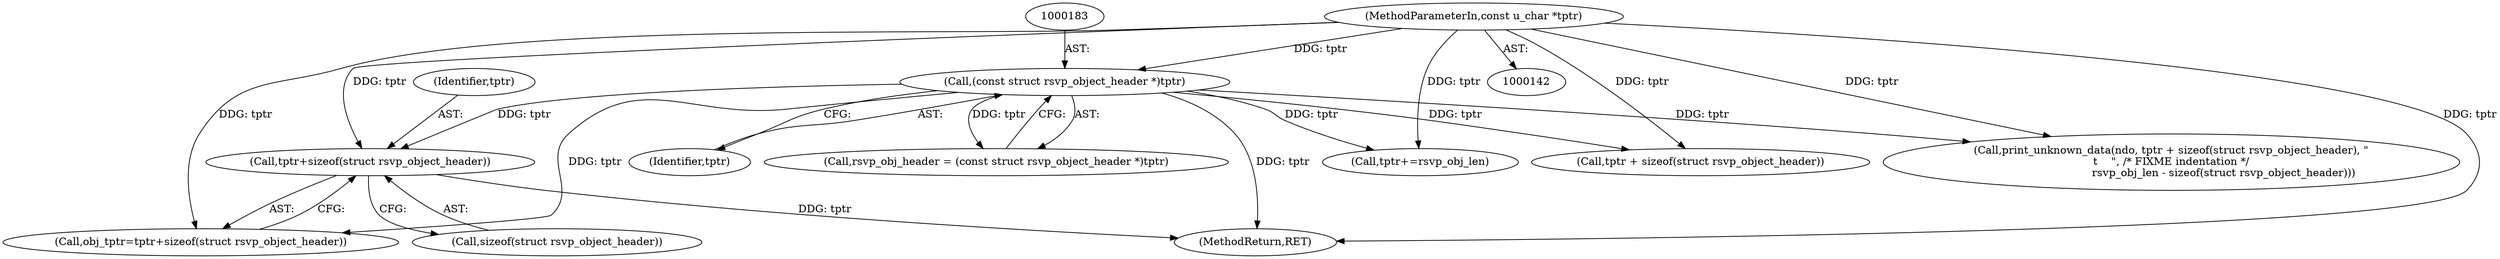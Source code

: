digraph "0_tcpdump_3c8a2b0e91d8d8947e89384dacf6b54673083e71@API" {
"1000314" [label="(Call,tptr+sizeof(struct rsvp_object_header))"];
"1000182" [label="(Call,(const struct rsvp_object_header *)tptr)"];
"1000146" [label="(MethodParameterIn,const u_char *tptr)"];
"1003366" [label="(Call,tptr+=rsvp_obj_len)"];
"1000182" [label="(Call,(const struct rsvp_object_header *)tptr)"];
"1000314" [label="(Call,tptr+sizeof(struct rsvp_object_header))"];
"1000146" [label="(MethodParameterIn,const u_char *tptr)"];
"1003355" [label="(Call,print_unknown_data(ndo, tptr + sizeof(struct rsvp_object_header), \"\n\t    \", /* FIXME indentation */\n                               rsvp_obj_len - sizeof(struct rsvp_object_header)))"];
"1000315" [label="(Identifier,tptr)"];
"1000184" [label="(Identifier,tptr)"];
"1000312" [label="(Call,obj_tptr=tptr+sizeof(struct rsvp_object_header))"];
"1000316" [label="(Call,sizeof(struct rsvp_object_header))"];
"1000180" [label="(Call,rsvp_obj_header = (const struct rsvp_object_header *)tptr)"];
"1003398" [label="(MethodReturn,RET)"];
"1003357" [label="(Call,tptr + sizeof(struct rsvp_object_header))"];
"1000314" -> "1000312"  [label="AST: "];
"1000314" -> "1000316"  [label="CFG: "];
"1000315" -> "1000314"  [label="AST: "];
"1000316" -> "1000314"  [label="AST: "];
"1000312" -> "1000314"  [label="CFG: "];
"1000314" -> "1003398"  [label="DDG: tptr"];
"1000182" -> "1000314"  [label="DDG: tptr"];
"1000146" -> "1000314"  [label="DDG: tptr"];
"1000182" -> "1000180"  [label="AST: "];
"1000182" -> "1000184"  [label="CFG: "];
"1000183" -> "1000182"  [label="AST: "];
"1000184" -> "1000182"  [label="AST: "];
"1000180" -> "1000182"  [label="CFG: "];
"1000182" -> "1003398"  [label="DDG: tptr"];
"1000182" -> "1000180"  [label="DDG: tptr"];
"1000146" -> "1000182"  [label="DDG: tptr"];
"1000182" -> "1000312"  [label="DDG: tptr"];
"1000182" -> "1003355"  [label="DDG: tptr"];
"1000182" -> "1003357"  [label="DDG: tptr"];
"1000182" -> "1003366"  [label="DDG: tptr"];
"1000146" -> "1000142"  [label="AST: "];
"1000146" -> "1003398"  [label="DDG: tptr"];
"1000146" -> "1000312"  [label="DDG: tptr"];
"1000146" -> "1003355"  [label="DDG: tptr"];
"1000146" -> "1003357"  [label="DDG: tptr"];
"1000146" -> "1003366"  [label="DDG: tptr"];
}
